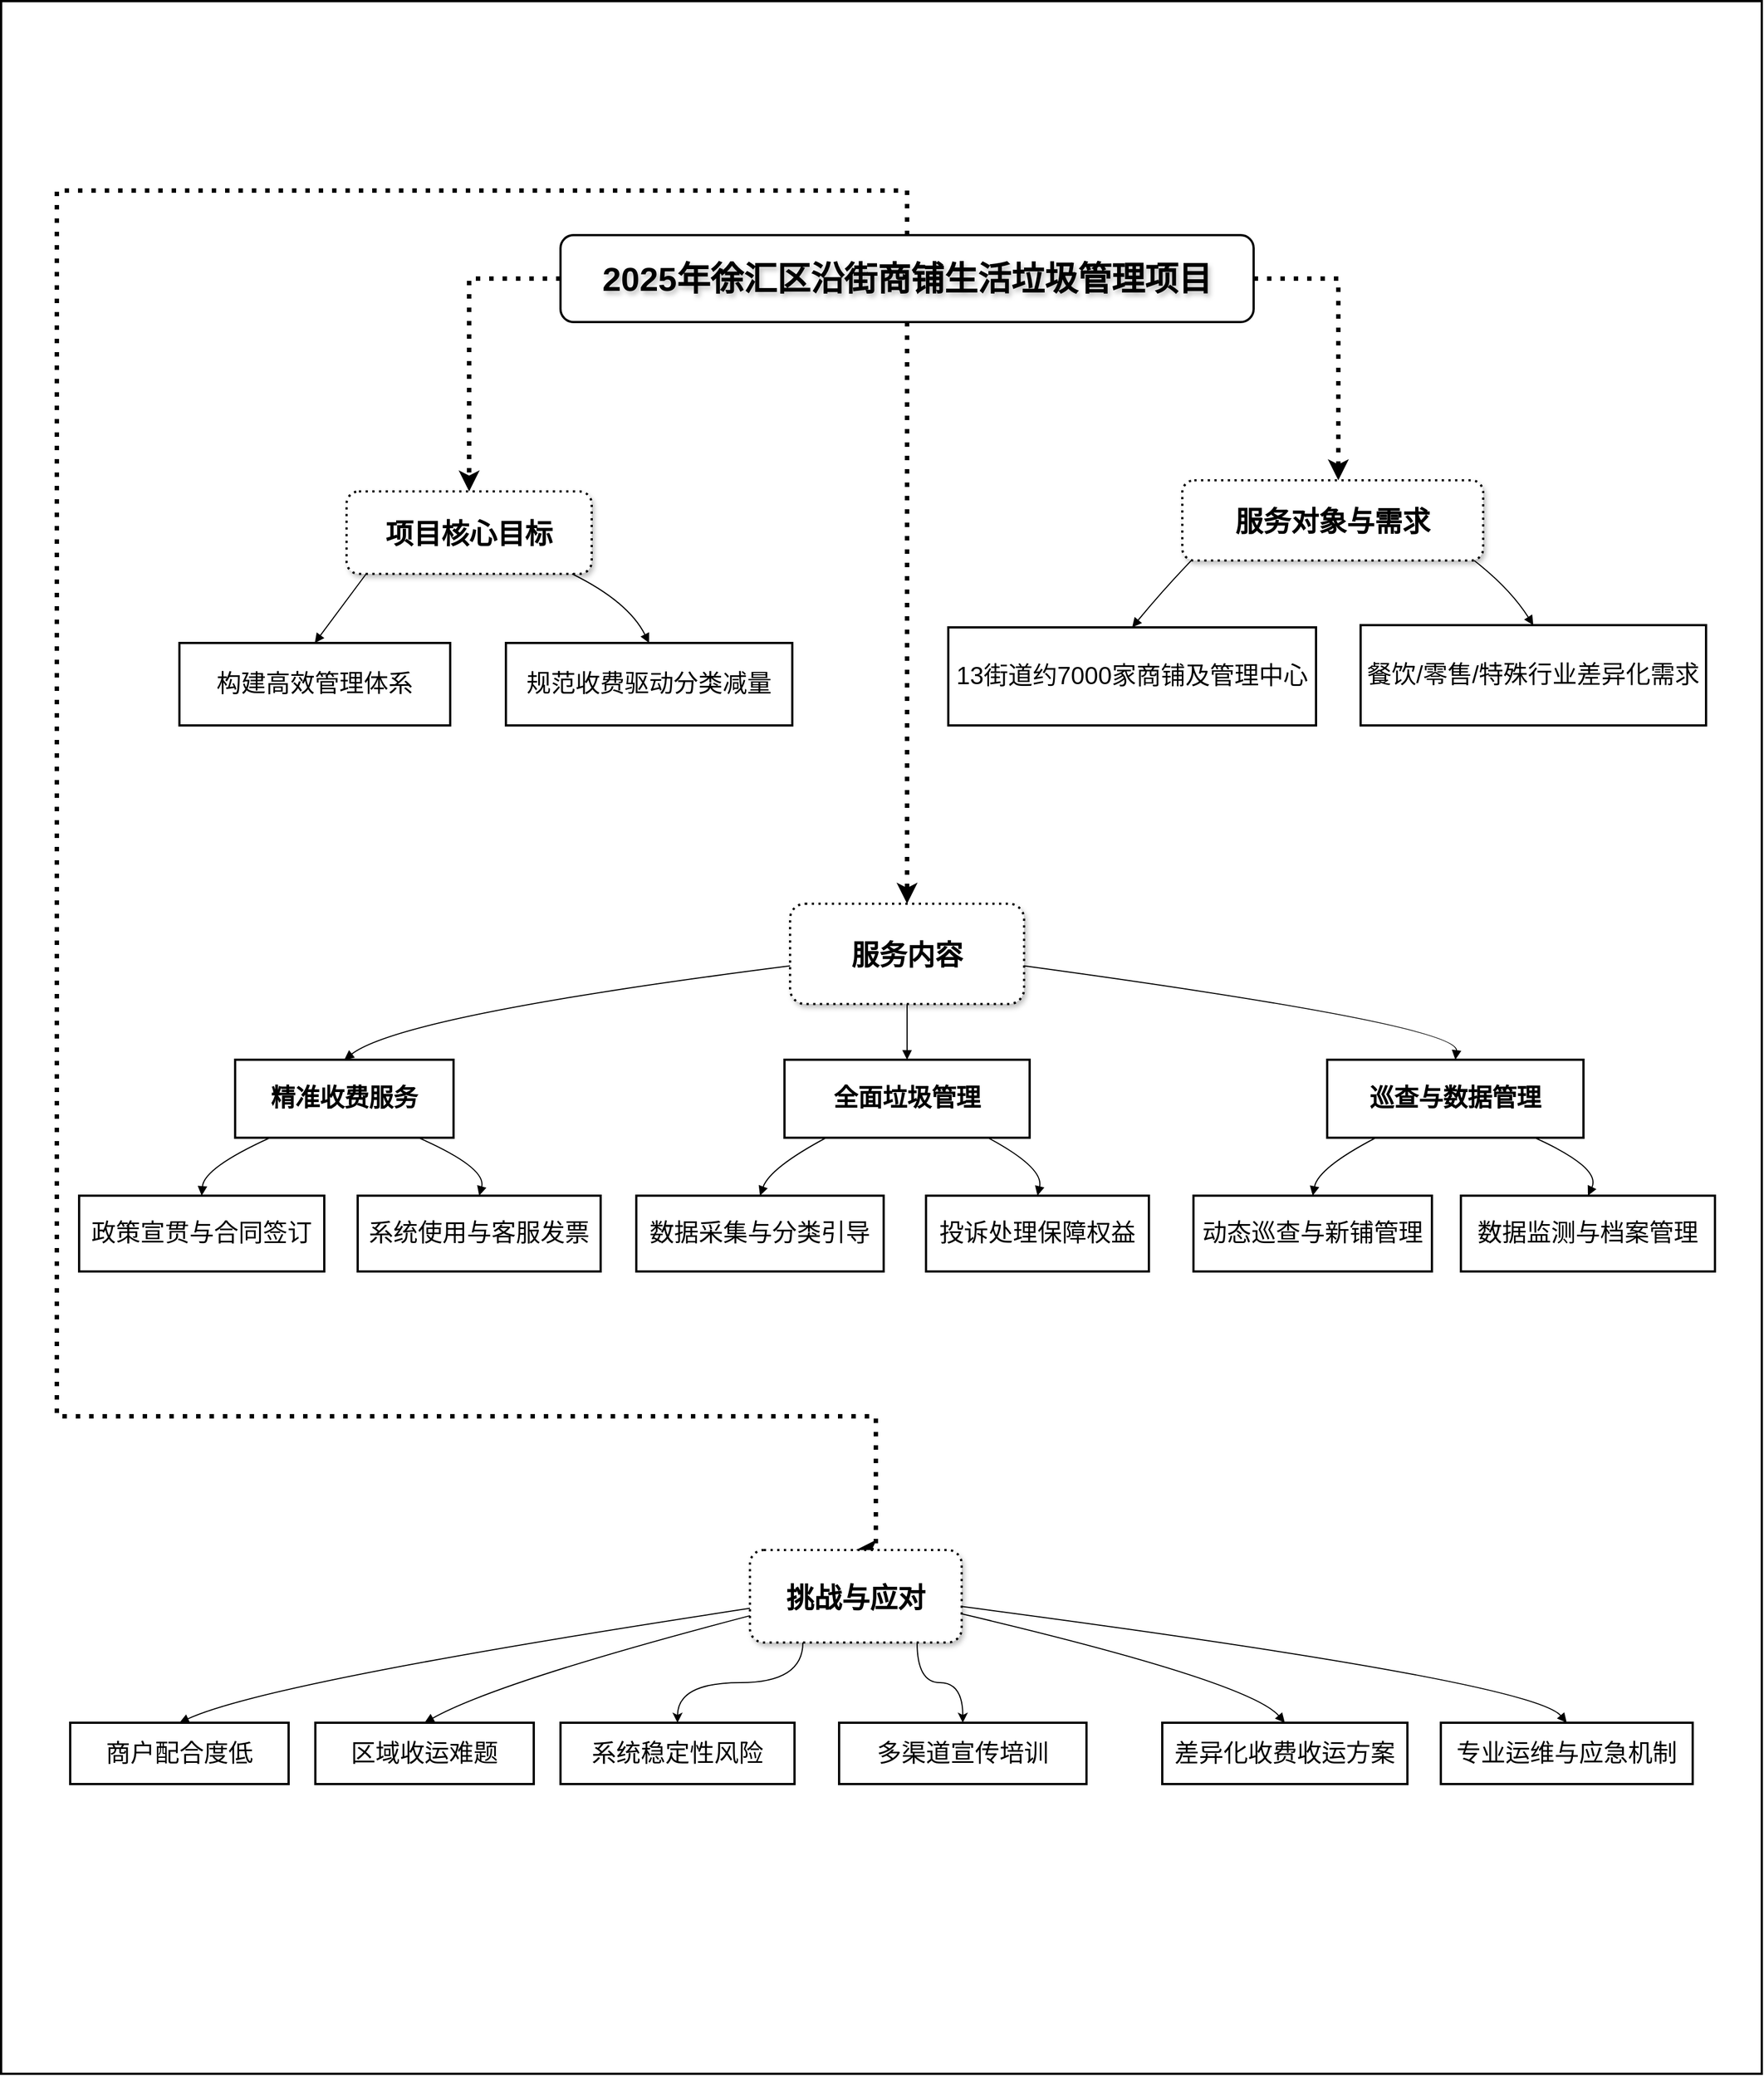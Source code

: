 <mxfile version="26.2.12">
  <diagram id="C5RBs43oDa-KdzZeNtuy" name="Page-1">
    <mxGraphModel dx="3275" dy="2429" grid="1" gridSize="10" guides="1" tooltips="1" connect="1" arrows="1" fold="1" page="1" pageScale="1" pageWidth="827" pageHeight="1169" math="0" shadow="0">
      <root>
        <mxCell id="WIyWlLk6GJQsqaUBKTNV-0" />
        <mxCell id="WIyWlLk6GJQsqaUBKTNV-1" parent="WIyWlLk6GJQsqaUBKTNV-0" />
        <mxCell id="42EEFeFm0QrcEyeCjbr3-199" value="&#xa;项目理解" style="whiteSpace=wrap;strokeWidth=2;hachureGap=4;fontFamily=Verdana;fontSize=40;verticalAlign=top;fontStyle=1;labelBackgroundColor=none;rounded=0;shadow=0;fontColor=none;noLabel=1;" vertex="1" parent="WIyWlLk6GJQsqaUBKTNV-1">
          <mxGeometry x="-40" y="-150" width="1580" height="1860" as="geometry" />
        </mxCell>
        <mxCell id="42EEFeFm0QrcEyeCjbr3-195" style="edgeStyle=orthogonalEdgeStyle;rounded=0;hachureGap=4;orthogonalLoop=1;jettySize=auto;html=1;entryX=0.5;entryY=0;entryDx=0;entryDy=0;fontFamily=Helvetica;fontSize=18;dashed=1;dashPattern=1 2;strokeWidth=4;labelBackgroundColor=none;fontColor=default;" edge="1" parent="WIyWlLk6GJQsqaUBKTNV-1" source="42EEFeFm0QrcEyeCjbr3-148" target="42EEFeFm0QrcEyeCjbr3-149">
          <mxGeometry relative="1" as="geometry">
            <Array as="points">
              <mxPoint x="380" y="99" />
            </Array>
          </mxGeometry>
        </mxCell>
        <mxCell id="42EEFeFm0QrcEyeCjbr3-196" style="edgeStyle=orthogonalEdgeStyle;rounded=0;hachureGap=4;orthogonalLoop=1;jettySize=auto;html=1;fontFamily=Helvetica;fontSize=18;dashed=1;dashPattern=1 2;strokeWidth=4;labelBackgroundColor=none;fontColor=default;" edge="1" parent="WIyWlLk6GJQsqaUBKTNV-1" source="42EEFeFm0QrcEyeCjbr3-148" target="42EEFeFm0QrcEyeCjbr3-150">
          <mxGeometry relative="1" as="geometry">
            <Array as="points">
              <mxPoint x="1160" y="99" />
            </Array>
          </mxGeometry>
        </mxCell>
        <mxCell id="42EEFeFm0QrcEyeCjbr3-197" style="edgeStyle=orthogonalEdgeStyle;rounded=0;hachureGap=4;orthogonalLoop=1;jettySize=auto;html=1;entryX=0.5;entryY=0;entryDx=0;entryDy=0;fontFamily=Helvetica;fontSize=18;dashed=1;dashPattern=1 2;strokeWidth=4;labelBackgroundColor=none;fontColor=default;" edge="1" parent="WIyWlLk6GJQsqaUBKTNV-1" source="42EEFeFm0QrcEyeCjbr3-148" target="42EEFeFm0QrcEyeCjbr3-151">
          <mxGeometry relative="1" as="geometry">
            <Array as="points">
              <mxPoint x="773" y="450" />
              <mxPoint x="773" y="450" />
            </Array>
          </mxGeometry>
        </mxCell>
        <mxCell id="42EEFeFm0QrcEyeCjbr3-198" style="edgeStyle=orthogonalEdgeStyle;rounded=0;hachureGap=4;orthogonalLoop=1;jettySize=auto;html=1;entryX=0.5;entryY=0;entryDx=0;entryDy=0;fontFamily=Helvetica;fontSize=18;dashed=1;dashPattern=1 2;strokeWidth=4;labelBackgroundColor=none;fontColor=default;" edge="1" parent="WIyWlLk6GJQsqaUBKTNV-1" source="42EEFeFm0QrcEyeCjbr3-148" target="42EEFeFm0QrcEyeCjbr3-152">
          <mxGeometry relative="1" as="geometry">
            <Array as="points">
              <mxPoint x="773" y="20" />
              <mxPoint x="10" y="20" />
              <mxPoint x="10" y="1120" />
              <mxPoint x="745" y="1120" />
              <mxPoint x="745" y="1240" />
            </Array>
          </mxGeometry>
        </mxCell>
        <mxCell id="42EEFeFm0QrcEyeCjbr3-148" value="2025年徐汇区沿街商铺生活垃圾管理项目" style="whiteSpace=wrap;strokeWidth=2;hachureGap=4;fontFamily=Helvetica;fontSize=30;textShadow=1;rounded=1;fontStyle=1;labelBackgroundColor=none;" vertex="1" parent="WIyWlLk6GJQsqaUBKTNV-1">
          <mxGeometry x="462" y="60" width="622" height="78" as="geometry" />
        </mxCell>
        <mxCell id="42EEFeFm0QrcEyeCjbr3-149" value="项目核心目标" style="whiteSpace=wrap;strokeWidth=2;hachureGap=4;fontFamily=Helvetica;fontSize=25;rounded=1;shadow=1;fontStyle=1;dashed=1;dashPattern=1 2;labelBackgroundColor=none;" vertex="1" parent="WIyWlLk6GJQsqaUBKTNV-1">
          <mxGeometry x="270" y="290" width="220" height="74" as="geometry" />
        </mxCell>
        <mxCell id="42EEFeFm0QrcEyeCjbr3-150" value="服务对象与需求" style="whiteSpace=wrap;strokeWidth=2;hachureGap=4;fontFamily=Helvetica;fontSize=25;rounded=1;shadow=1;fontStyle=1;dashed=1;dashPattern=1 2;labelBackgroundColor=none;" vertex="1" parent="WIyWlLk6GJQsqaUBKTNV-1">
          <mxGeometry x="1020" y="280" width="270" height="72" as="geometry" />
        </mxCell>
        <mxCell id="42EEFeFm0QrcEyeCjbr3-151" value="服务内容" style="whiteSpace=wrap;strokeWidth=2;hachureGap=4;fontFamily=Helvetica;fontSize=25;rounded=1;shadow=1;fontStyle=1;dashed=1;dashPattern=1 2;labelBackgroundColor=none;" vertex="1" parent="WIyWlLk6GJQsqaUBKTNV-1">
          <mxGeometry x="668" y="660" width="210" height="90" as="geometry" />
        </mxCell>
        <mxCell id="42EEFeFm0QrcEyeCjbr3-201" style="edgeStyle=orthogonalEdgeStyle;rounded=0;hachureGap=4;orthogonalLoop=1;jettySize=auto;html=1;fontFamily=Architects Daughter;fontSource=https%3A%2F%2Ffonts.googleapis.com%2Fcss%3Ffamily%3DArchitects%2BDaughter;curved=1;" edge="1" parent="WIyWlLk6GJQsqaUBKTNV-1" source="42EEFeFm0QrcEyeCjbr3-152" target="42EEFeFm0QrcEyeCjbr3-169">
          <mxGeometry relative="1" as="geometry">
            <Array as="points">
              <mxPoint x="782" y="1359" />
              <mxPoint x="823" y="1359" />
            </Array>
          </mxGeometry>
        </mxCell>
        <mxCell id="42EEFeFm0QrcEyeCjbr3-202" style="edgeStyle=orthogonalEdgeStyle;rounded=0;hachureGap=4;orthogonalLoop=1;jettySize=auto;html=1;fontFamily=Architects Daughter;fontSource=https%3A%2F%2Ffonts.googleapis.com%2Fcss%3Ffamily%3DArchitects%2BDaughter;curved=1;exitX=0.25;exitY=1;exitDx=0;exitDy=0;" edge="1" parent="WIyWlLk6GJQsqaUBKTNV-1" source="42EEFeFm0QrcEyeCjbr3-152" target="42EEFeFm0QrcEyeCjbr3-168">
          <mxGeometry relative="1" as="geometry" />
        </mxCell>
        <mxCell id="42EEFeFm0QrcEyeCjbr3-152" value="挑战与应对" style="whiteSpace=wrap;strokeWidth=2;hachureGap=4;fontFamily=Helvetica;fontSize=25;rounded=1;shadow=1;fontStyle=1;dashed=1;dashPattern=1 2;labelBackgroundColor=none;" vertex="1" parent="WIyWlLk6GJQsqaUBKTNV-1">
          <mxGeometry x="632" y="1240" width="190" height="83" as="geometry" />
        </mxCell>
        <mxCell id="42EEFeFm0QrcEyeCjbr3-153" value="构建高效管理体系" style="whiteSpace=wrap;strokeWidth=2;hachureGap=4;fontFamily=Helvetica;fontSize=22;labelBackgroundColor=none;" vertex="1" parent="WIyWlLk6GJQsqaUBKTNV-1">
          <mxGeometry x="120" y="426" width="243" height="74" as="geometry" />
        </mxCell>
        <mxCell id="42EEFeFm0QrcEyeCjbr3-154" value="规范收费驱动分类减量" style="whiteSpace=wrap;strokeWidth=2;hachureGap=4;fontFamily=Helvetica;fontSize=22;labelBackgroundColor=none;" vertex="1" parent="WIyWlLk6GJQsqaUBKTNV-1">
          <mxGeometry x="413" y="426" width="257" height="74" as="geometry" />
        </mxCell>
        <mxCell id="42EEFeFm0QrcEyeCjbr3-155" value="13街道约7000家商铺及管理中心" style="whiteSpace=wrap;strokeWidth=2;hachureGap=4;fontFamily=Helvetica;fontSize=22;labelBackgroundColor=none;" vertex="1" parent="WIyWlLk6GJQsqaUBKTNV-1">
          <mxGeometry x="810" y="412" width="330" height="88" as="geometry" />
        </mxCell>
        <mxCell id="42EEFeFm0QrcEyeCjbr3-156" value="餐饮/零售/特殊行业差异化需求" style="whiteSpace=wrap;strokeWidth=2;hachureGap=4;fontFamily=Helvetica;fontSize=22;labelBackgroundColor=none;" vertex="1" parent="WIyWlLk6GJQsqaUBKTNV-1">
          <mxGeometry x="1180" y="410" width="310" height="90" as="geometry" />
        </mxCell>
        <mxCell id="42EEFeFm0QrcEyeCjbr3-157" value="精准收费服务" style="whiteSpace=wrap;strokeWidth=2;hachureGap=4;fontFamily=Helvetica;fontSize=22;labelBackgroundColor=none;fontStyle=1" vertex="1" parent="WIyWlLk6GJQsqaUBKTNV-1">
          <mxGeometry x="170" y="800" width="196" height="70" as="geometry" />
        </mxCell>
        <mxCell id="42EEFeFm0QrcEyeCjbr3-158" value="政策宣贯与合同签订" style="whiteSpace=wrap;strokeWidth=2;hachureGap=4;fontFamily=Helvetica;fontSize=22;labelBackgroundColor=none;" vertex="1" parent="WIyWlLk6GJQsqaUBKTNV-1">
          <mxGeometry x="30" y="922" width="220" height="68" as="geometry" />
        </mxCell>
        <mxCell id="42EEFeFm0QrcEyeCjbr3-159" value="系统使用与客服发票" style="whiteSpace=wrap;strokeWidth=2;hachureGap=4;fontFamily=Helvetica;fontSize=22;labelBackgroundColor=none;" vertex="1" parent="WIyWlLk6GJQsqaUBKTNV-1">
          <mxGeometry x="280" y="922" width="218" height="68" as="geometry" />
        </mxCell>
        <mxCell id="42EEFeFm0QrcEyeCjbr3-160" value="全面垃圾管理" style="whiteSpace=wrap;strokeWidth=2;hachureGap=4;fontFamily=Helvetica;fontSize=22;labelBackgroundColor=none;fontStyle=1" vertex="1" parent="WIyWlLk6GJQsqaUBKTNV-1">
          <mxGeometry x="663" y="800" width="220" height="70" as="geometry" />
        </mxCell>
        <mxCell id="42EEFeFm0QrcEyeCjbr3-161" value="数据采集与分类引导" style="whiteSpace=wrap;strokeWidth=2;hachureGap=4;fontFamily=Helvetica;fontSize=22;labelBackgroundColor=none;" vertex="1" parent="WIyWlLk6GJQsqaUBKTNV-1">
          <mxGeometry x="530" y="922" width="222" height="68" as="geometry" />
        </mxCell>
        <mxCell id="42EEFeFm0QrcEyeCjbr3-162" value="投诉处理保障权益" style="whiteSpace=wrap;strokeWidth=2;hachureGap=4;fontFamily=Helvetica;fontSize=22;labelBackgroundColor=none;" vertex="1" parent="WIyWlLk6GJQsqaUBKTNV-1">
          <mxGeometry x="790" y="922" width="200" height="68" as="geometry" />
        </mxCell>
        <mxCell id="42EEFeFm0QrcEyeCjbr3-163" value="巡查与数据管理" style="whiteSpace=wrap;strokeWidth=2;hachureGap=4;fontFamily=Helvetica;fontSize=22;labelBackgroundColor=none;fontStyle=1" vertex="1" parent="WIyWlLk6GJQsqaUBKTNV-1">
          <mxGeometry x="1150" y="800" width="230" height="70" as="geometry" />
        </mxCell>
        <mxCell id="42EEFeFm0QrcEyeCjbr3-164" value="动态巡查与新铺管理" style="whiteSpace=wrap;strokeWidth=2;hachureGap=4;fontFamily=Helvetica;fontSize=22;labelBackgroundColor=none;" vertex="1" parent="WIyWlLk6GJQsqaUBKTNV-1">
          <mxGeometry x="1030" y="922" width="214" height="68" as="geometry" />
        </mxCell>
        <mxCell id="42EEFeFm0QrcEyeCjbr3-165" value="数据监测与档案管理" style="whiteSpace=wrap;strokeWidth=2;hachureGap=4;fontFamily=Helvetica;fontSize=22;labelBackgroundColor=none;" vertex="1" parent="WIyWlLk6GJQsqaUBKTNV-1">
          <mxGeometry x="1270" y="922" width="228" height="68" as="geometry" />
        </mxCell>
        <mxCell id="42EEFeFm0QrcEyeCjbr3-166" value="商户配合度低" style="whiteSpace=wrap;strokeWidth=2;hachureGap=4;fontFamily=Helvetica;fontSize=22;labelBackgroundColor=none;" vertex="1" parent="WIyWlLk6GJQsqaUBKTNV-1">
          <mxGeometry x="22" y="1395" width="196" height="55" as="geometry" />
        </mxCell>
        <mxCell id="42EEFeFm0QrcEyeCjbr3-167" value="区域收运难题" style="whiteSpace=wrap;strokeWidth=2;hachureGap=4;fontFamily=Helvetica;fontSize=22;labelBackgroundColor=none;" vertex="1" parent="WIyWlLk6GJQsqaUBKTNV-1">
          <mxGeometry x="242" y="1395" width="196" height="55" as="geometry" />
        </mxCell>
        <mxCell id="42EEFeFm0QrcEyeCjbr3-168" value="系统稳定性风险" style="whiteSpace=wrap;strokeWidth=2;hachureGap=4;fontFamily=Helvetica;fontSize=22;labelBackgroundColor=none;" vertex="1" parent="WIyWlLk6GJQsqaUBKTNV-1">
          <mxGeometry x="462" y="1395" width="210" height="55" as="geometry" />
        </mxCell>
        <mxCell id="42EEFeFm0QrcEyeCjbr3-169" value="多渠道宣传培训" style="whiteSpace=wrap;strokeWidth=2;hachureGap=4;fontFamily=Helvetica;fontSize=22;labelBackgroundColor=none;" vertex="1" parent="WIyWlLk6GJQsqaUBKTNV-1">
          <mxGeometry x="712" y="1395" width="222" height="55" as="geometry" />
        </mxCell>
        <mxCell id="42EEFeFm0QrcEyeCjbr3-170" value="差异化收费收运方案" style="whiteSpace=wrap;strokeWidth=2;hachureGap=4;fontFamily=Helvetica;fontSize=22;labelBackgroundColor=none;" vertex="1" parent="WIyWlLk6GJQsqaUBKTNV-1">
          <mxGeometry x="1002" y="1395" width="220" height="55" as="geometry" />
        </mxCell>
        <mxCell id="42EEFeFm0QrcEyeCjbr3-171" value="专业运维与应急机制" style="whiteSpace=wrap;strokeWidth=2;hachureGap=4;fontFamily=Helvetica;fontSize=22;labelBackgroundColor=none;" vertex="1" parent="WIyWlLk6GJQsqaUBKTNV-1">
          <mxGeometry x="1252" y="1395" width="226" height="55" as="geometry" />
        </mxCell>
        <mxCell id="42EEFeFm0QrcEyeCjbr3-176" value="" style="curved=1;startArrow=none;endArrow=block;exitX=0.08;exitY=1;entryX=0.5;entryY=0;rounded=0;hachureGap=4;fontFamily=Helvetica;fontSize=18;labelBackgroundColor=none;fontColor=default;" edge="1" parent="WIyWlLk6GJQsqaUBKTNV-1" source="42EEFeFm0QrcEyeCjbr3-149" target="42EEFeFm0QrcEyeCjbr3-153">
          <mxGeometry relative="1" as="geometry">
            <Array as="points">
              <mxPoint x="269" y="389" />
            </Array>
          </mxGeometry>
        </mxCell>
        <mxCell id="42EEFeFm0QrcEyeCjbr3-177" value="" style="curved=1;startArrow=none;endArrow=block;exitX=0.92;exitY=1;entryX=0.5;entryY=0;rounded=0;hachureGap=4;fontFamily=Helvetica;fontSize=18;labelBackgroundColor=none;fontColor=default;" edge="1" parent="WIyWlLk6GJQsqaUBKTNV-1" source="42EEFeFm0QrcEyeCjbr3-149" target="42EEFeFm0QrcEyeCjbr3-154">
          <mxGeometry relative="1" as="geometry">
            <Array as="points">
              <mxPoint x="523" y="389" />
            </Array>
          </mxGeometry>
        </mxCell>
        <mxCell id="42EEFeFm0QrcEyeCjbr3-178" value="" style="curved=1;startArrow=none;endArrow=block;exitX=0.03;exitY=1;entryX=0.5;entryY=0;rounded=0;hachureGap=4;fontFamily=Helvetica;fontSize=18;labelBackgroundColor=none;fontColor=default;" edge="1" parent="WIyWlLk6GJQsqaUBKTNV-1" source="42EEFeFm0QrcEyeCjbr3-150" target="42EEFeFm0QrcEyeCjbr3-155">
          <mxGeometry relative="1" as="geometry">
            <Array as="points">
              <mxPoint x="1004" y="377" />
            </Array>
          </mxGeometry>
        </mxCell>
        <mxCell id="42EEFeFm0QrcEyeCjbr3-179" value="" style="curved=1;startArrow=none;endArrow=block;exitX=0.97;exitY=1;entryX=0.5;entryY=0;rounded=0;hachureGap=4;fontFamily=Helvetica;fontSize=18;labelBackgroundColor=none;fontColor=default;" edge="1" parent="WIyWlLk6GJQsqaUBKTNV-1" source="42EEFeFm0QrcEyeCjbr3-150" target="42EEFeFm0QrcEyeCjbr3-156">
          <mxGeometry relative="1" as="geometry">
            <Array as="points">
              <mxPoint x="1314" y="377" />
            </Array>
          </mxGeometry>
        </mxCell>
        <mxCell id="42EEFeFm0QrcEyeCjbr3-180" value="" style="curved=1;startArrow=none;endArrow=block;exitX=0;exitY=0.62;entryX=0.5;entryY=0;rounded=0;hachureGap=4;fontFamily=Helvetica;fontSize=18;labelBackgroundColor=none;fontColor=default;" edge="1" parent="WIyWlLk6GJQsqaUBKTNV-1" source="42EEFeFm0QrcEyeCjbr3-151" target="42EEFeFm0QrcEyeCjbr3-157">
          <mxGeometry relative="1" as="geometry">
            <Array as="points">
              <mxPoint x="320" y="760" />
            </Array>
          </mxGeometry>
        </mxCell>
        <mxCell id="42EEFeFm0QrcEyeCjbr3-181" value="" style="curved=1;startArrow=none;endArrow=block;exitX=0.16;exitY=1;entryX=0.5;entryY=0;rounded=0;hachureGap=4;fontFamily=Helvetica;fontSize=20;labelBackgroundColor=none;fontColor=default;" edge="1" parent="WIyWlLk6GJQsqaUBKTNV-1" source="42EEFeFm0QrcEyeCjbr3-157" target="42EEFeFm0QrcEyeCjbr3-158">
          <mxGeometry relative="1" as="geometry">
            <Array as="points">
              <mxPoint x="142" y="897" />
            </Array>
          </mxGeometry>
        </mxCell>
        <mxCell id="42EEFeFm0QrcEyeCjbr3-182" value="" style="curved=1;startArrow=none;endArrow=block;exitX=0.84;exitY=1;entryX=0.5;entryY=0;rounded=0;hachureGap=4;fontFamily=Helvetica;fontSize=20;labelBackgroundColor=none;fontColor=default;" edge="1" parent="WIyWlLk6GJQsqaUBKTNV-1" source="42EEFeFm0QrcEyeCjbr3-157" target="42EEFeFm0QrcEyeCjbr3-159">
          <mxGeometry relative="1" as="geometry">
            <Array as="points">
              <mxPoint x="396" y="897" />
            </Array>
          </mxGeometry>
        </mxCell>
        <mxCell id="42EEFeFm0QrcEyeCjbr3-183" value="" style="curved=1;startArrow=none;endArrow=block;exitX=0.5;exitY=1;entryX=0.5;entryY=0;rounded=0;hachureGap=4;fontFamily=Helvetica;fontSize=18;labelBackgroundColor=none;fontColor=default;" edge="1" parent="WIyWlLk6GJQsqaUBKTNV-1" source="42EEFeFm0QrcEyeCjbr3-151" target="42EEFeFm0QrcEyeCjbr3-160">
          <mxGeometry relative="1" as="geometry">
            <Array as="points" />
          </mxGeometry>
        </mxCell>
        <mxCell id="42EEFeFm0QrcEyeCjbr3-184" value="" style="curved=1;startArrow=none;endArrow=block;exitX=0.17;exitY=1;entryX=0.5;entryY=0;rounded=0;hachureGap=4;fontFamily=Helvetica;fontSize=20;labelBackgroundColor=none;fontColor=default;" edge="1" parent="WIyWlLk6GJQsqaUBKTNV-1" source="42EEFeFm0QrcEyeCjbr3-160" target="42EEFeFm0QrcEyeCjbr3-161">
          <mxGeometry relative="1" as="geometry">
            <Array as="points">
              <mxPoint x="650" y="897" />
            </Array>
          </mxGeometry>
        </mxCell>
        <mxCell id="42EEFeFm0QrcEyeCjbr3-185" value="" style="curved=1;startArrow=none;endArrow=block;exitX=0.83;exitY=1;entryX=0.5;entryY=0;rounded=0;hachureGap=4;fontFamily=Helvetica;fontSize=20;labelBackgroundColor=none;fontColor=default;" edge="1" parent="WIyWlLk6GJQsqaUBKTNV-1" source="42EEFeFm0QrcEyeCjbr3-160" target="42EEFeFm0QrcEyeCjbr3-162">
          <mxGeometry relative="1" as="geometry">
            <Array as="points">
              <mxPoint x="896" y="897" />
            </Array>
          </mxGeometry>
        </mxCell>
        <mxCell id="42EEFeFm0QrcEyeCjbr3-186" value="" style="curved=1;startArrow=none;endArrow=block;exitX=1;exitY=0.62;entryX=0.5;entryY=0;rounded=0;hachureGap=4;fontFamily=Helvetica;fontSize=18;labelBackgroundColor=none;fontColor=default;" edge="1" parent="WIyWlLk6GJQsqaUBKTNV-1" source="42EEFeFm0QrcEyeCjbr3-151" target="42EEFeFm0QrcEyeCjbr3-163">
          <mxGeometry relative="1" as="geometry">
            <Array as="points">
              <mxPoint x="1269" y="769" />
            </Array>
          </mxGeometry>
        </mxCell>
        <mxCell id="42EEFeFm0QrcEyeCjbr3-187" value="" style="curved=1;startArrow=none;endArrow=block;exitX=0.19;exitY=1;entryX=0.5;entryY=0;rounded=0;hachureGap=4;fontFamily=Helvetica;fontSize=20;labelBackgroundColor=none;fontColor=default;" edge="1" parent="WIyWlLk6GJQsqaUBKTNV-1" source="42EEFeFm0QrcEyeCjbr3-163" target="42EEFeFm0QrcEyeCjbr3-164">
          <mxGeometry relative="1" as="geometry">
            <Array as="points">
              <mxPoint x="1142" y="897" />
            </Array>
          </mxGeometry>
        </mxCell>
        <mxCell id="42EEFeFm0QrcEyeCjbr3-188" value="" style="curved=1;startArrow=none;endArrow=block;exitX=0.81;exitY=1;entryX=0.5;entryY=0;rounded=0;hachureGap=4;fontFamily=Helvetica;fontSize=20;labelBackgroundColor=none;fontColor=default;" edge="1" parent="WIyWlLk6GJQsqaUBKTNV-1" source="42EEFeFm0QrcEyeCjbr3-163" target="42EEFeFm0QrcEyeCjbr3-165">
          <mxGeometry relative="1" as="geometry">
            <Array as="points">
              <mxPoint x="1396" y="897" />
            </Array>
          </mxGeometry>
        </mxCell>
        <mxCell id="42EEFeFm0QrcEyeCjbr3-189" value="" style="curved=1;startArrow=none;endArrow=block;exitX=0;exitY=0.63;entryX=0.5;entryY=0;rounded=0;hachureGap=4;fontFamily=Helvetica;fontSize=18;labelBackgroundColor=none;fontColor=default;" edge="1" parent="WIyWlLk6GJQsqaUBKTNV-1" source="42EEFeFm0QrcEyeCjbr3-152" target="42EEFeFm0QrcEyeCjbr3-166">
          <mxGeometry relative="1" as="geometry">
            <Array as="points">
              <mxPoint x="200" y="1358" />
            </Array>
          </mxGeometry>
        </mxCell>
        <mxCell id="42EEFeFm0QrcEyeCjbr3-190" value="" style="curved=1;startArrow=none;endArrow=block;exitX=0;exitY=0.71;entryX=0.5;entryY=0;rounded=0;hachureGap=4;fontFamily=Helvetica;fontSize=18;labelBackgroundColor=none;fontColor=default;" edge="1" parent="WIyWlLk6GJQsqaUBKTNV-1" source="42EEFeFm0QrcEyeCjbr3-152" target="42EEFeFm0QrcEyeCjbr3-167">
          <mxGeometry relative="1" as="geometry">
            <Array as="points">
              <mxPoint x="406" y="1358" />
            </Array>
          </mxGeometry>
        </mxCell>
        <mxCell id="42EEFeFm0QrcEyeCjbr3-193" value="" style="curved=1;startArrow=none;endArrow=block;exitX=1;exitY=0.69;entryX=0.5;entryY=0;rounded=0;hachureGap=4;fontFamily=Helvetica;fontSize=18;labelBackgroundColor=none;fontColor=default;" edge="1" parent="WIyWlLk6GJQsqaUBKTNV-1" source="42EEFeFm0QrcEyeCjbr3-152" target="42EEFeFm0QrcEyeCjbr3-170">
          <mxGeometry relative="1" as="geometry">
            <Array as="points">
              <mxPoint x="1080" y="1358" />
            </Array>
          </mxGeometry>
        </mxCell>
        <mxCell id="42EEFeFm0QrcEyeCjbr3-194" value="" style="curved=1;startArrow=none;endArrow=block;exitX=1;exitY=0.61;entryX=0.5;entryY=0;rounded=0;hachureGap=4;fontFamily=Helvetica;fontSize=18;labelBackgroundColor=none;fontColor=default;" edge="1" parent="WIyWlLk6GJQsqaUBKTNV-1" source="42EEFeFm0QrcEyeCjbr3-152" target="42EEFeFm0QrcEyeCjbr3-171">
          <mxGeometry relative="1" as="geometry">
            <Array as="points">
              <mxPoint x="1334" y="1358" />
            </Array>
          </mxGeometry>
        </mxCell>
      </root>
    </mxGraphModel>
  </diagram>
</mxfile>

